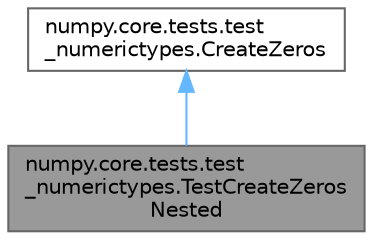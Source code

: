 digraph "numpy.core.tests.test_numerictypes.TestCreateZerosNested"
{
 // LATEX_PDF_SIZE
  bgcolor="transparent";
  edge [fontname=Helvetica,fontsize=10,labelfontname=Helvetica,labelfontsize=10];
  node [fontname=Helvetica,fontsize=10,shape=box,height=0.2,width=0.4];
  Node1 [id="Node000001",label="numpy.core.tests.test\l_numerictypes.TestCreateZeros\lNested",height=0.2,width=0.4,color="gray40", fillcolor="grey60", style="filled", fontcolor="black",tooltip=" "];
  Node2 -> Node1 [id="edge1_Node000001_Node000002",dir="back",color="steelblue1",style="solid",tooltip=" "];
  Node2 [id="Node000002",label="numpy.core.tests.test\l_numerictypes.CreateZeros",height=0.2,width=0.4,color="gray40", fillcolor="white", style="filled",URL="$dd/d38/classnumpy_1_1core_1_1tests_1_1test__numerictypes_1_1CreateZeros.html",tooltip="Creation tests."];
}

